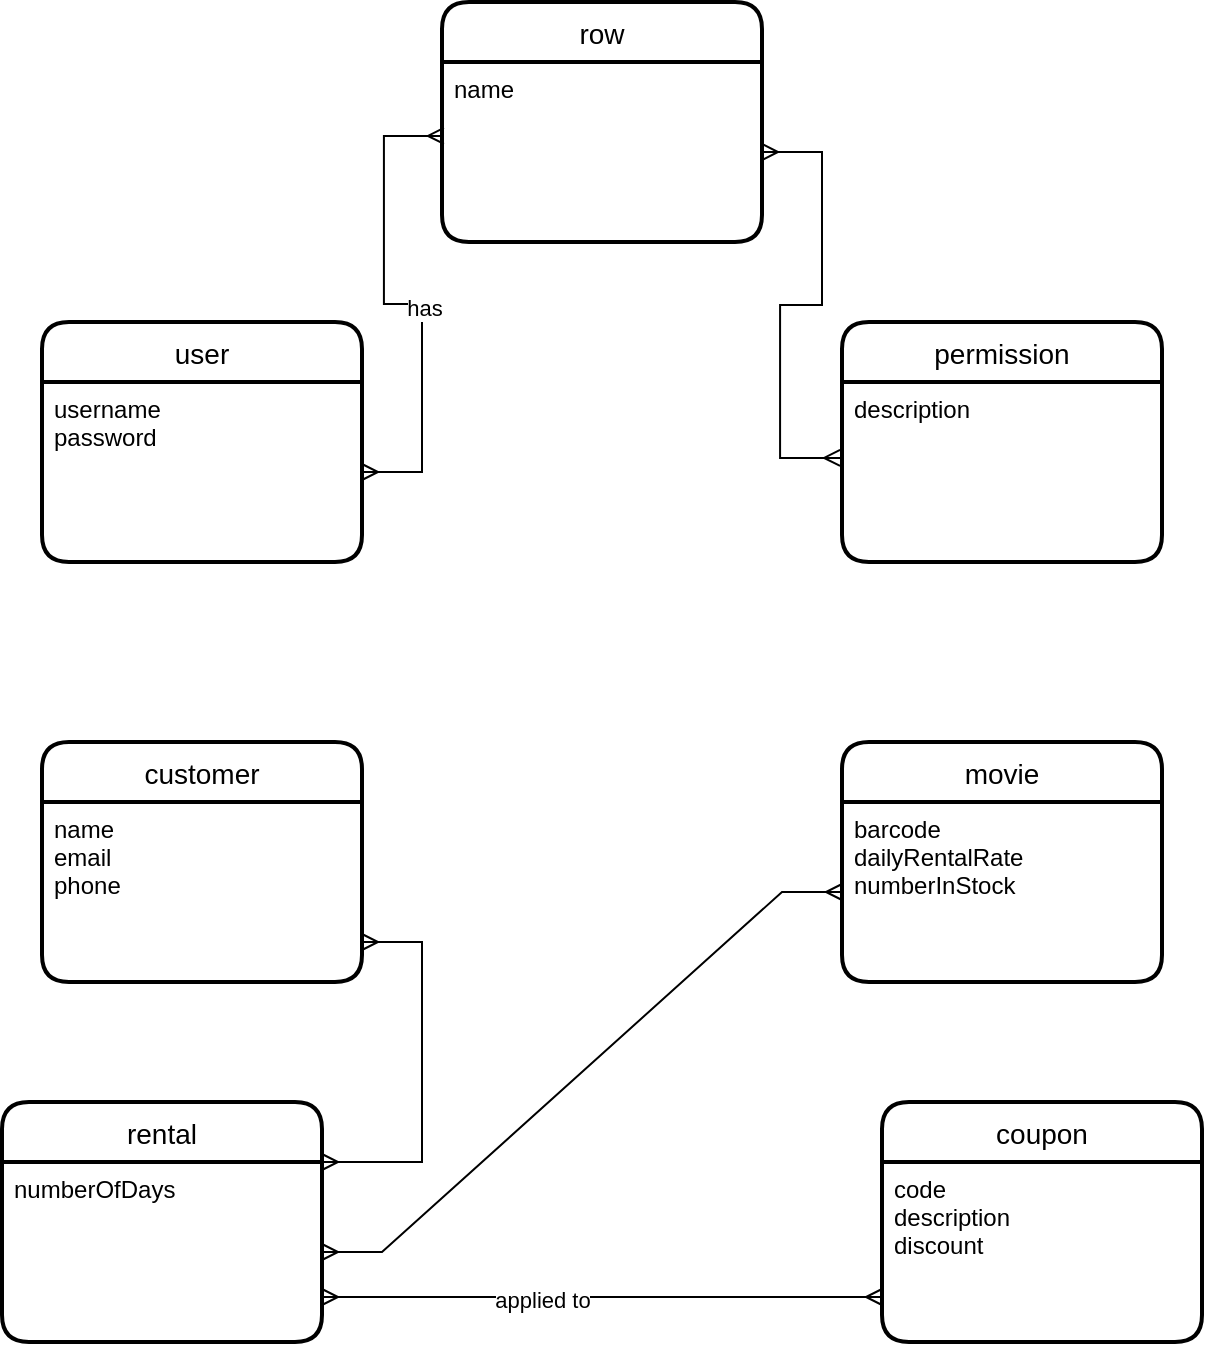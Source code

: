 <mxfile version="14.6.10" type="github">
  <diagram id="YViYlU2Cfpw91xuOrRHd" name="Page-1">
    <mxGraphModel dx="976" dy="1687" grid="1" gridSize="10" guides="1" tooltips="1" connect="1" arrows="1" fold="1" page="1" pageScale="1" pageWidth="850" pageHeight="1100" math="0" shadow="0">
      <root>
        <mxCell id="0" />
        <mxCell id="1" parent="0" />
        <mxCell id="0DNDzNzhYgWVqlKoG2N6-1" value="customer" style="swimlane;childLayout=stackLayout;horizontal=1;startSize=30;horizontalStack=0;rounded=1;fontSize=14;fontStyle=0;strokeWidth=2;resizeParent=0;resizeLast=1;shadow=0;dashed=0;align=center;" vertex="1" parent="1">
          <mxGeometry x="120" y="180" width="160" height="120" as="geometry" />
        </mxCell>
        <mxCell id="0DNDzNzhYgWVqlKoG2N6-2" value="name&#xa;email&#xa;phone&#xa;" style="align=left;strokeColor=none;fillColor=none;spacingLeft=4;fontSize=12;verticalAlign=top;resizable=0;rotatable=0;part=1;" vertex="1" parent="0DNDzNzhYgWVqlKoG2N6-1">
          <mxGeometry y="30" width="160" height="90" as="geometry" />
        </mxCell>
        <mxCell id="0DNDzNzhYgWVqlKoG2N6-3" value="movie" style="swimlane;childLayout=stackLayout;horizontal=1;startSize=30;horizontalStack=0;rounded=1;fontSize=14;fontStyle=0;strokeWidth=2;resizeParent=0;resizeLast=1;shadow=0;dashed=0;align=center;" vertex="1" parent="1">
          <mxGeometry x="520" y="180" width="160" height="120" as="geometry">
            <mxRectangle x="490" y="100" width="70" height="30" as="alternateBounds" />
          </mxGeometry>
        </mxCell>
        <mxCell id="0DNDzNzhYgWVqlKoG2N6-4" value="barcode&#xa;dailyRentalRate&#xa;numberInStock&#xa;&#xa;" style="align=left;strokeColor=none;fillColor=none;spacingLeft=4;fontSize=12;verticalAlign=top;resizable=0;rotatable=0;part=1;" vertex="1" parent="0DNDzNzhYgWVqlKoG2N6-3">
          <mxGeometry y="30" width="160" height="90" as="geometry" />
        </mxCell>
        <mxCell id="0DNDzNzhYgWVqlKoG2N6-11" value="rental" style="swimlane;childLayout=stackLayout;horizontal=1;startSize=30;horizontalStack=0;rounded=1;fontSize=14;fontStyle=0;strokeWidth=2;resizeParent=0;resizeLast=1;shadow=0;dashed=0;align=center;" vertex="1" parent="1">
          <mxGeometry x="100" y="360" width="160" height="120" as="geometry" />
        </mxCell>
        <mxCell id="0DNDzNzhYgWVqlKoG2N6-12" value="numberOfDays&#xa;" style="align=left;strokeColor=none;fillColor=none;spacingLeft=4;fontSize=12;verticalAlign=top;resizable=0;rotatable=0;part=1;" vertex="1" parent="0DNDzNzhYgWVqlKoG2N6-11">
          <mxGeometry y="30" width="160" height="90" as="geometry" />
        </mxCell>
        <mxCell id="0DNDzNzhYgWVqlKoG2N6-13" value="" style="edgeStyle=entityRelationEdgeStyle;fontSize=12;html=1;endArrow=ERmany;startArrow=ERmany;rounded=0;" edge="1" parent="1" source="0DNDzNzhYgWVqlKoG2N6-12" target="0DNDzNzhYgWVqlKoG2N6-4">
          <mxGeometry width="100" height="100" relative="1" as="geometry">
            <mxPoint x="490" y="350" as="sourcePoint" />
            <mxPoint x="590" y="250" as="targetPoint" />
          </mxGeometry>
        </mxCell>
        <mxCell id="0DNDzNzhYgWVqlKoG2N6-14" value="" style="edgeStyle=entityRelationEdgeStyle;fontSize=12;html=1;endArrow=ERmany;startArrow=ERmany;rounded=0;entryX=1;entryY=0;entryDx=0;entryDy=0;" edge="1" parent="1" target="0DNDzNzhYgWVqlKoG2N6-12">
          <mxGeometry width="100" height="100" relative="1" as="geometry">
            <mxPoint x="280" y="280" as="sourcePoint" />
            <mxPoint x="400" y="370" as="targetPoint" />
          </mxGeometry>
        </mxCell>
        <mxCell id="0DNDzNzhYgWVqlKoG2N6-17" value="coupon" style="swimlane;childLayout=stackLayout;horizontal=1;startSize=30;horizontalStack=0;rounded=1;fontSize=14;fontStyle=0;strokeWidth=2;resizeParent=0;resizeLast=1;shadow=0;dashed=0;align=center;" vertex="1" parent="1">
          <mxGeometry x="540" y="360" width="160" height="120" as="geometry" />
        </mxCell>
        <mxCell id="0DNDzNzhYgWVqlKoG2N6-18" value="code&#xa;description&#xa;discount&#xa;" style="align=left;strokeColor=none;fillColor=none;spacingLeft=4;fontSize=12;verticalAlign=top;resizable=0;rotatable=0;part=1;" vertex="1" parent="0DNDzNzhYgWVqlKoG2N6-17">
          <mxGeometry y="30" width="160" height="90" as="geometry" />
        </mxCell>
        <mxCell id="0DNDzNzhYgWVqlKoG2N6-19" value="" style="edgeStyle=entityRelationEdgeStyle;fontSize=12;html=1;endArrow=ERmany;startArrow=ERmany;rounded=0;entryX=0;entryY=0.75;entryDx=0;entryDy=0;exitX=1;exitY=0.75;exitDx=0;exitDy=0;" edge="1" parent="1" source="0DNDzNzhYgWVqlKoG2N6-12" target="0DNDzNzhYgWVqlKoG2N6-18">
          <mxGeometry width="100" height="100" relative="1" as="geometry">
            <mxPoint x="440" y="460" as="sourcePoint" />
            <mxPoint x="390" y="525" as="targetPoint" />
          </mxGeometry>
        </mxCell>
        <mxCell id="0DNDzNzhYgWVqlKoG2N6-20" value="applied to" style="edgeLabel;html=1;align=center;verticalAlign=middle;resizable=0;points=[];" vertex="1" connectable="0" parent="0DNDzNzhYgWVqlKoG2N6-19">
          <mxGeometry x="-0.215" y="-1" relative="1" as="geometry">
            <mxPoint as="offset" />
          </mxGeometry>
        </mxCell>
        <mxCell id="0DNDzNzhYgWVqlKoG2N6-21" value="user" style="swimlane;childLayout=stackLayout;horizontal=1;startSize=30;horizontalStack=0;rounded=1;fontSize=14;fontStyle=0;strokeWidth=2;resizeParent=0;resizeLast=1;shadow=0;dashed=0;align=center;" vertex="1" parent="1">
          <mxGeometry x="120" y="-30" width="160" height="120" as="geometry" />
        </mxCell>
        <mxCell id="0DNDzNzhYgWVqlKoG2N6-22" value="username&#xa;password&#xa;" style="align=left;strokeColor=none;fillColor=none;spacingLeft=4;fontSize=12;verticalAlign=top;resizable=0;rotatable=0;part=1;" vertex="1" parent="0DNDzNzhYgWVqlKoG2N6-21">
          <mxGeometry y="30" width="160" height="90" as="geometry" />
        </mxCell>
        <mxCell id="0DNDzNzhYgWVqlKoG2N6-23" value="permission" style="swimlane;childLayout=stackLayout;horizontal=1;startSize=30;horizontalStack=0;rounded=1;fontSize=14;fontStyle=0;strokeWidth=2;resizeParent=0;resizeLast=1;shadow=0;dashed=0;align=center;" vertex="1" parent="1">
          <mxGeometry x="520" y="-30" width="160" height="120" as="geometry" />
        </mxCell>
        <mxCell id="0DNDzNzhYgWVqlKoG2N6-24" value="description&#xa;" style="align=left;strokeColor=none;fillColor=none;spacingLeft=4;fontSize=12;verticalAlign=top;resizable=0;rotatable=0;part=1;" vertex="1" parent="0DNDzNzhYgWVqlKoG2N6-23">
          <mxGeometry y="30" width="160" height="90" as="geometry" />
        </mxCell>
        <mxCell id="0DNDzNzhYgWVqlKoG2N6-25" value="" style="edgeStyle=entityRelationEdgeStyle;fontSize=12;html=1;endArrow=ERmany;startArrow=ERmany;rounded=0;exitX=1;exitY=0.5;exitDx=0;exitDy=0;entryX=0.006;entryY=0.411;entryDx=0;entryDy=0;entryPerimeter=0;" edge="1" parent="1" source="0DNDzNzhYgWVqlKoG2N6-22" target="0DNDzNzhYgWVqlKoG2N6-29">
          <mxGeometry width="100" height="100" relative="1" as="geometry">
            <mxPoint x="325" y="100" as="sourcePoint" />
            <mxPoint x="425" as="targetPoint" />
          </mxGeometry>
        </mxCell>
        <mxCell id="0DNDzNzhYgWVqlKoG2N6-26" value="has" style="edgeLabel;html=1;align=center;verticalAlign=middle;resizable=0;points=[];" vertex="1" connectable="0" parent="0DNDzNzhYgWVqlKoG2N6-25">
          <mxGeometry x="-0.092" y="-1" relative="1" as="geometry">
            <mxPoint as="offset" />
          </mxGeometry>
        </mxCell>
        <mxCell id="0DNDzNzhYgWVqlKoG2N6-28" value="row" style="swimlane;childLayout=stackLayout;horizontal=1;startSize=30;horizontalStack=0;rounded=1;fontSize=14;fontStyle=0;strokeWidth=2;resizeParent=0;resizeLast=1;shadow=0;dashed=0;align=center;" vertex="1" parent="1">
          <mxGeometry x="320" y="-190" width="160" height="120" as="geometry" />
        </mxCell>
        <mxCell id="0DNDzNzhYgWVqlKoG2N6-29" value="name" style="align=left;strokeColor=none;fillColor=none;spacingLeft=4;fontSize=12;verticalAlign=top;resizable=0;rotatable=0;part=1;" vertex="1" parent="0DNDzNzhYgWVqlKoG2N6-28">
          <mxGeometry y="30" width="160" height="90" as="geometry" />
        </mxCell>
        <mxCell id="0DNDzNzhYgWVqlKoG2N6-31" value="" style="edgeStyle=entityRelationEdgeStyle;fontSize=12;html=1;endArrow=ERmany;startArrow=ERmany;rounded=0;exitX=-0.006;exitY=0.422;exitDx=0;exitDy=0;exitPerimeter=0;" edge="1" parent="1" source="0DNDzNzhYgWVqlKoG2N6-24" target="0DNDzNzhYgWVqlKoG2N6-29">
          <mxGeometry width="100" height="100" relative="1" as="geometry">
            <mxPoint x="450" y="10" as="sourcePoint" />
            <mxPoint x="510" y="-110" as="targetPoint" />
          </mxGeometry>
        </mxCell>
      </root>
    </mxGraphModel>
  </diagram>
</mxfile>
